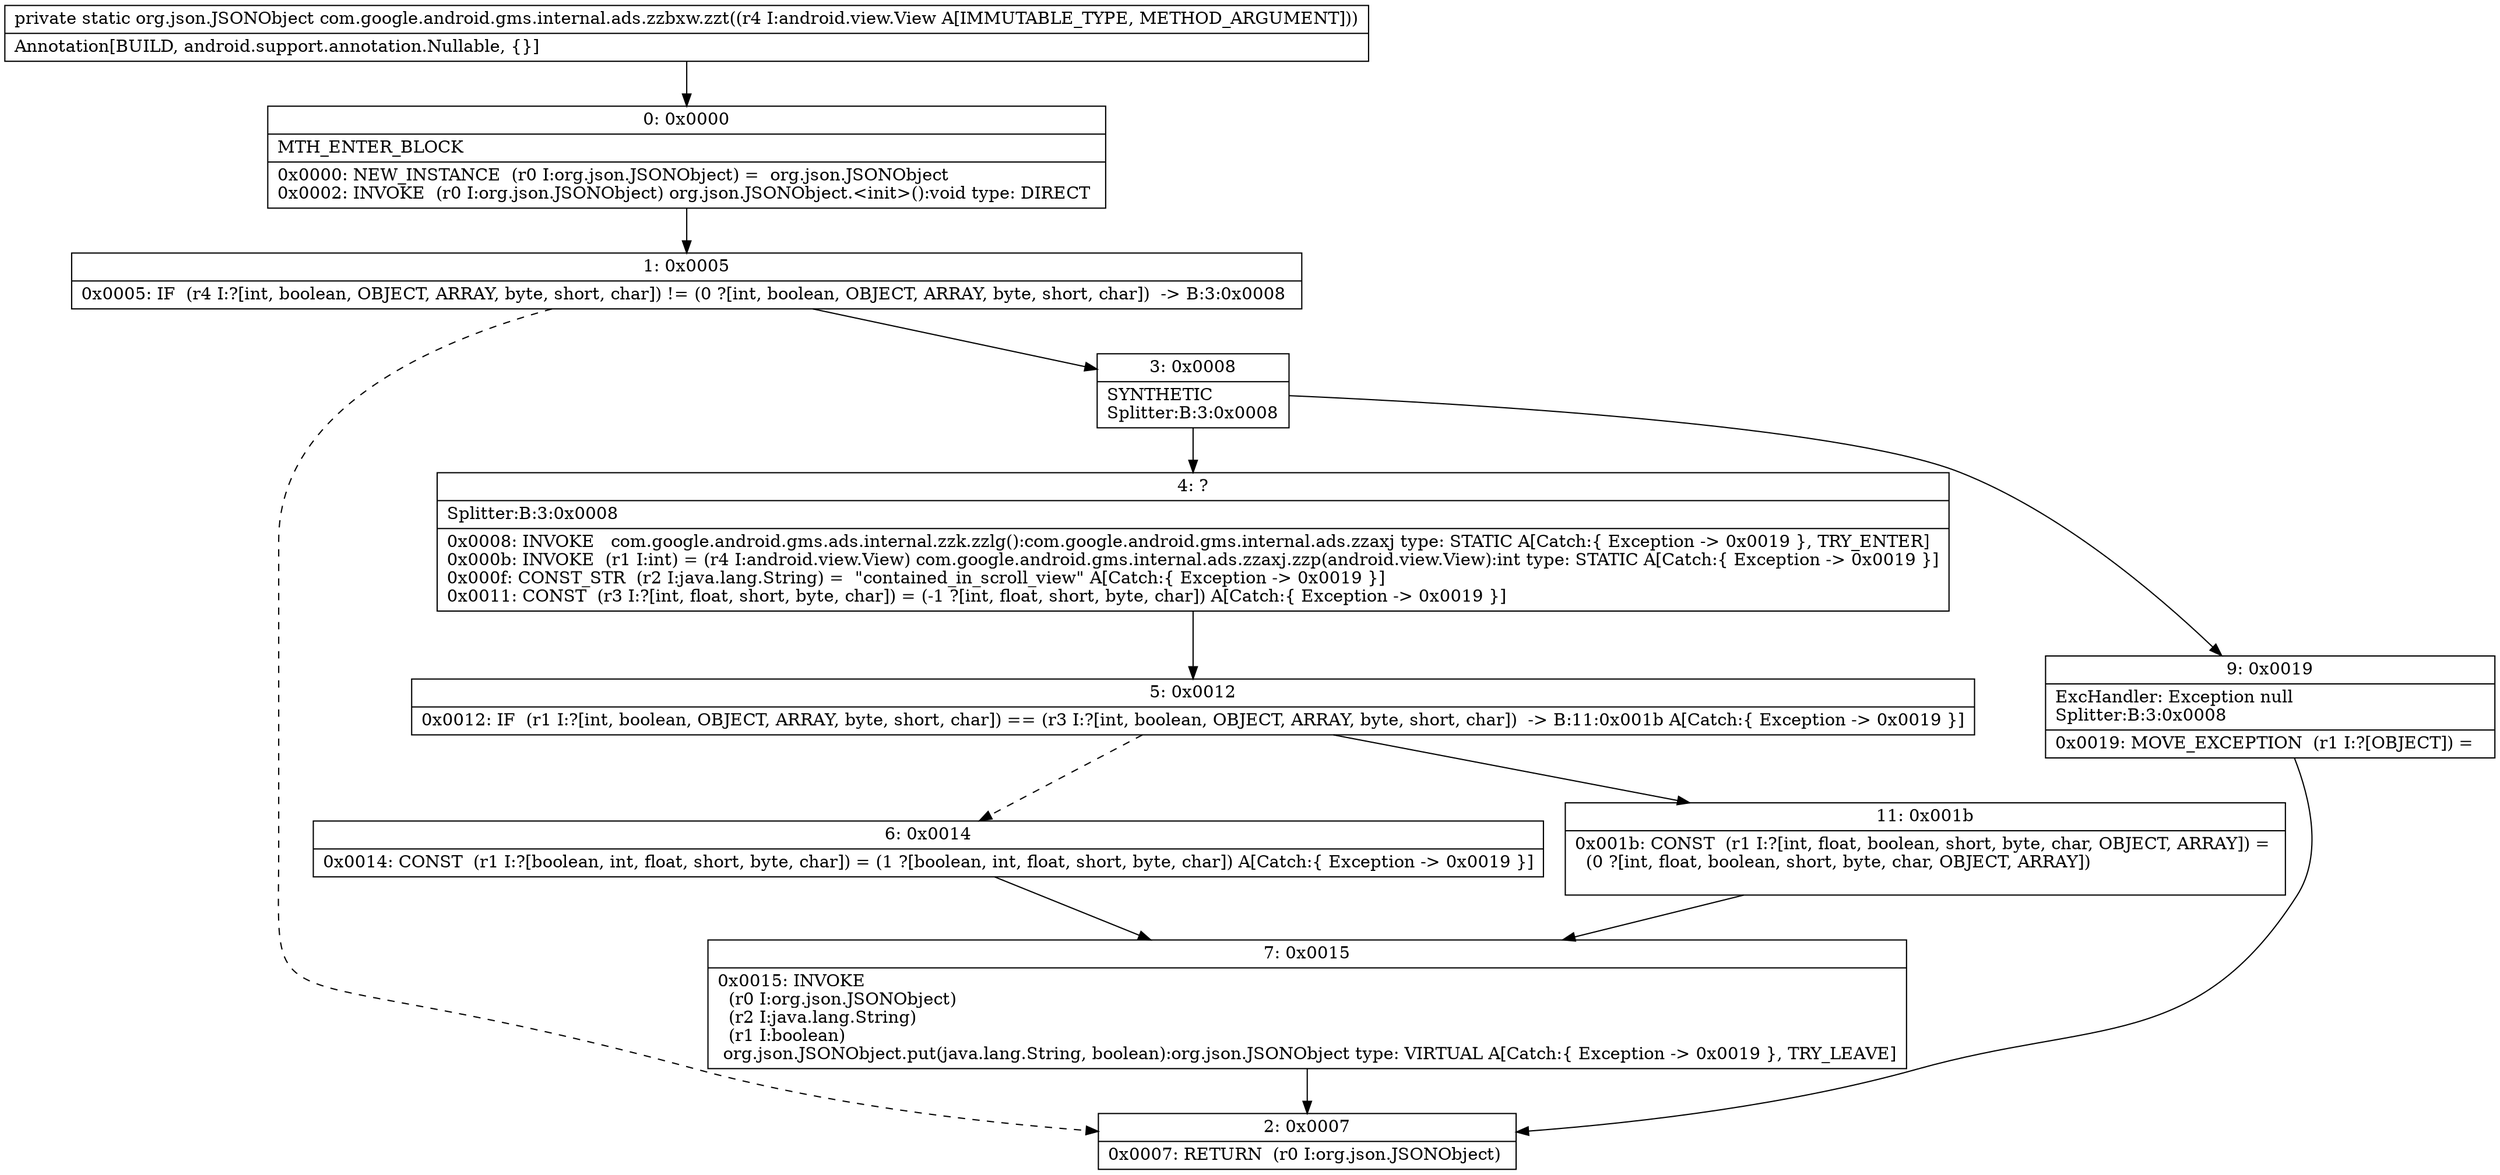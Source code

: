 digraph "CFG forcom.google.android.gms.internal.ads.zzbxw.zzt(Landroid\/view\/View;)Lorg\/json\/JSONObject;" {
Node_0 [shape=record,label="{0\:\ 0x0000|MTH_ENTER_BLOCK\l|0x0000: NEW_INSTANCE  (r0 I:org.json.JSONObject) =  org.json.JSONObject \l0x0002: INVOKE  (r0 I:org.json.JSONObject) org.json.JSONObject.\<init\>():void type: DIRECT \l}"];
Node_1 [shape=record,label="{1\:\ 0x0005|0x0005: IF  (r4 I:?[int, boolean, OBJECT, ARRAY, byte, short, char]) != (0 ?[int, boolean, OBJECT, ARRAY, byte, short, char])  \-\> B:3:0x0008 \l}"];
Node_2 [shape=record,label="{2\:\ 0x0007|0x0007: RETURN  (r0 I:org.json.JSONObject) \l}"];
Node_3 [shape=record,label="{3\:\ 0x0008|SYNTHETIC\lSplitter:B:3:0x0008\l}"];
Node_4 [shape=record,label="{4\:\ ?|Splitter:B:3:0x0008\l|0x0008: INVOKE   com.google.android.gms.ads.internal.zzk.zzlg():com.google.android.gms.internal.ads.zzaxj type: STATIC A[Catch:\{ Exception \-\> 0x0019 \}, TRY_ENTER]\l0x000b: INVOKE  (r1 I:int) = (r4 I:android.view.View) com.google.android.gms.internal.ads.zzaxj.zzp(android.view.View):int type: STATIC A[Catch:\{ Exception \-\> 0x0019 \}]\l0x000f: CONST_STR  (r2 I:java.lang.String) =  \"contained_in_scroll_view\" A[Catch:\{ Exception \-\> 0x0019 \}]\l0x0011: CONST  (r3 I:?[int, float, short, byte, char]) = (\-1 ?[int, float, short, byte, char]) A[Catch:\{ Exception \-\> 0x0019 \}]\l}"];
Node_5 [shape=record,label="{5\:\ 0x0012|0x0012: IF  (r1 I:?[int, boolean, OBJECT, ARRAY, byte, short, char]) == (r3 I:?[int, boolean, OBJECT, ARRAY, byte, short, char])  \-\> B:11:0x001b A[Catch:\{ Exception \-\> 0x0019 \}]\l}"];
Node_6 [shape=record,label="{6\:\ 0x0014|0x0014: CONST  (r1 I:?[boolean, int, float, short, byte, char]) = (1 ?[boolean, int, float, short, byte, char]) A[Catch:\{ Exception \-\> 0x0019 \}]\l}"];
Node_7 [shape=record,label="{7\:\ 0x0015|0x0015: INVOKE  \l  (r0 I:org.json.JSONObject)\l  (r2 I:java.lang.String)\l  (r1 I:boolean)\l org.json.JSONObject.put(java.lang.String, boolean):org.json.JSONObject type: VIRTUAL A[Catch:\{ Exception \-\> 0x0019 \}, TRY_LEAVE]\l}"];
Node_9 [shape=record,label="{9\:\ 0x0019|ExcHandler: Exception null\lSplitter:B:3:0x0008\l|0x0019: MOVE_EXCEPTION  (r1 I:?[OBJECT]) =  \l}"];
Node_11 [shape=record,label="{11\:\ 0x001b|0x001b: CONST  (r1 I:?[int, float, boolean, short, byte, char, OBJECT, ARRAY]) = \l  (0 ?[int, float, boolean, short, byte, char, OBJECT, ARRAY])\l \l}"];
MethodNode[shape=record,label="{private static org.json.JSONObject com.google.android.gms.internal.ads.zzbxw.zzt((r4 I:android.view.View A[IMMUTABLE_TYPE, METHOD_ARGUMENT]))  | Annotation[BUILD, android.support.annotation.Nullable, \{\}]\l}"];
MethodNode -> Node_0;
Node_0 -> Node_1;
Node_1 -> Node_2[style=dashed];
Node_1 -> Node_3;
Node_3 -> Node_4;
Node_3 -> Node_9;
Node_4 -> Node_5;
Node_5 -> Node_6[style=dashed];
Node_5 -> Node_11;
Node_6 -> Node_7;
Node_7 -> Node_2;
Node_9 -> Node_2;
Node_11 -> Node_7;
}

